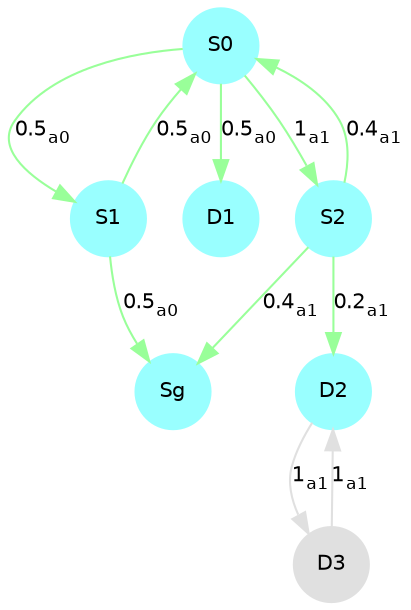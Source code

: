 digraph {
	node [ fontname = Helvetica fontsize = 10 shape=circle style=filled]
	edge [ fontname = Helvetica fontsize = 10 ]
	S0[label = "S0", color = "#E0E0E0", fillcolor = "#E0E0E0"]
	S0 -> S1[label = <0.5<SUB>a0</SUB>>,color = "#99FF99	"]
	S0 -> D1[label = <0.5<SUB>a0</SUB>>,color = "#99FF99	"]
	S0 -> S2[label = <1<SUB>a1</SUB>>,color = "#99FF99	"]
	S1[label = "S1", color = "#E0E0E0", fillcolor = "#E0E0E0"]
	S1 -> S0[label = <0.5<SUB>a0</SUB>>,color = "#99FF99	"]
	S1 -> Sg[label = <0.5<SUB>a0</SUB>>,color = "#99FF99	"]
	S2[label = "S2", color = "#E0E0E0", fillcolor = "#E0E0E0"]
	S2 -> S0[label = <0.4<SUB>a1</SUB>>,color = "#99FF99	"]
	S2 -> Sg[label = <0.4<SUB>a1</SUB>>,color = "#99FF99	"]
	S2 -> D2[label = <0.2<SUB>a1</SUB>>,color = "#99FF99	"]
	Sg[label = "Sg", color = "#E0E0E0", fillcolor = "#E0E0E0"]
	D1[label = "D1", color = "#E0E0E0", fillcolor = "#E0E0E0"]
	D2[label = "D2", color = "#E0E0E0", fillcolor = "#E0E0E0"]
	D2 -> D3[label = <1<SUB>a1</SUB>>,color = "#E0E0E0"]
	D3[label = "D3", color = "#E0E0E0", fillcolor = "#E0E0E0"]
	D3 -> D2[label = <1<SUB>a1</SUB>>,color = "#E0E0E0"]
	S0[label = "S0", color = "#99FFFF", fillcolor = "#99FFFF"]
	D2[label = "D2", color = "#99FFFF", fillcolor = "#99FFFF"]
	D1[label = "D1", color = "#99FFFF", fillcolor = "#99FFFF"]
	Sg[label = "Sg", color = "#99FFFF", fillcolor = "#99FFFF"]
	S1[label = "S1", color = "#99FFFF", fillcolor = "#99FFFF"]
	S2[label = "S2", color = "#99FFFF", fillcolor = "#99FFFF"]
}
